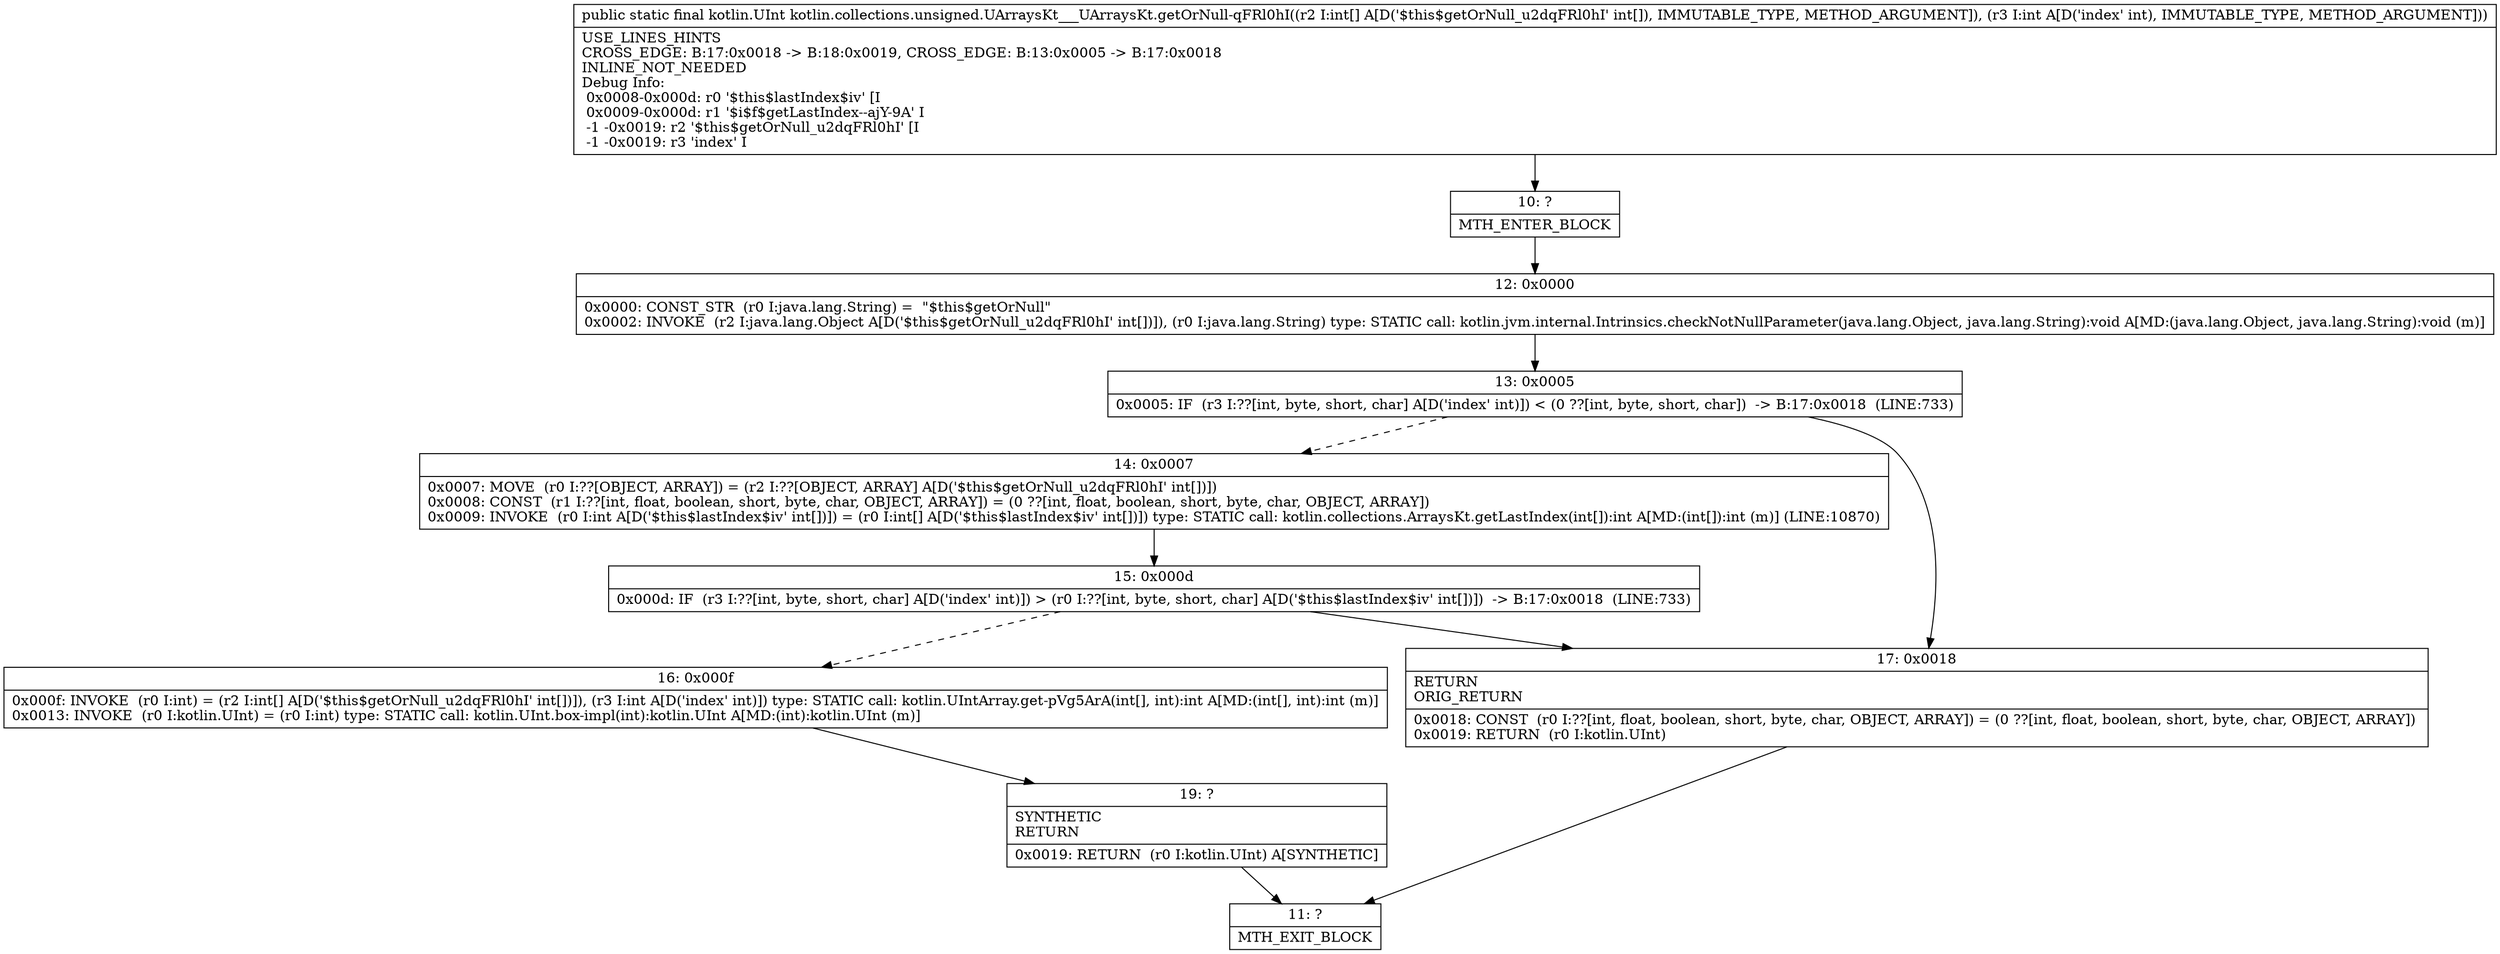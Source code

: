 digraph "CFG forkotlin.collections.unsigned.UArraysKt___UArraysKt.getOrNull\-qFRl0hI([II)Lkotlin\/UInt;" {
Node_10 [shape=record,label="{10\:\ ?|MTH_ENTER_BLOCK\l}"];
Node_12 [shape=record,label="{12\:\ 0x0000|0x0000: CONST_STR  (r0 I:java.lang.String) =  \"$this$getOrNull\" \l0x0002: INVOKE  (r2 I:java.lang.Object A[D('$this$getOrNull_u2dqFRl0hI' int[])]), (r0 I:java.lang.String) type: STATIC call: kotlin.jvm.internal.Intrinsics.checkNotNullParameter(java.lang.Object, java.lang.String):void A[MD:(java.lang.Object, java.lang.String):void (m)]\l}"];
Node_13 [shape=record,label="{13\:\ 0x0005|0x0005: IF  (r3 I:??[int, byte, short, char] A[D('index' int)]) \< (0 ??[int, byte, short, char])  \-\> B:17:0x0018  (LINE:733)\l}"];
Node_14 [shape=record,label="{14\:\ 0x0007|0x0007: MOVE  (r0 I:??[OBJECT, ARRAY]) = (r2 I:??[OBJECT, ARRAY] A[D('$this$getOrNull_u2dqFRl0hI' int[])]) \l0x0008: CONST  (r1 I:??[int, float, boolean, short, byte, char, OBJECT, ARRAY]) = (0 ??[int, float, boolean, short, byte, char, OBJECT, ARRAY]) \l0x0009: INVOKE  (r0 I:int A[D('$this$lastIndex$iv' int[])]) = (r0 I:int[] A[D('$this$lastIndex$iv' int[])]) type: STATIC call: kotlin.collections.ArraysKt.getLastIndex(int[]):int A[MD:(int[]):int (m)] (LINE:10870)\l}"];
Node_15 [shape=record,label="{15\:\ 0x000d|0x000d: IF  (r3 I:??[int, byte, short, char] A[D('index' int)]) \> (r0 I:??[int, byte, short, char] A[D('$this$lastIndex$iv' int[])])  \-\> B:17:0x0018  (LINE:733)\l}"];
Node_16 [shape=record,label="{16\:\ 0x000f|0x000f: INVOKE  (r0 I:int) = (r2 I:int[] A[D('$this$getOrNull_u2dqFRl0hI' int[])]), (r3 I:int A[D('index' int)]) type: STATIC call: kotlin.UIntArray.get\-pVg5ArA(int[], int):int A[MD:(int[], int):int (m)]\l0x0013: INVOKE  (r0 I:kotlin.UInt) = (r0 I:int) type: STATIC call: kotlin.UInt.box\-impl(int):kotlin.UInt A[MD:(int):kotlin.UInt (m)]\l}"];
Node_19 [shape=record,label="{19\:\ ?|SYNTHETIC\lRETURN\l|0x0019: RETURN  (r0 I:kotlin.UInt) A[SYNTHETIC]\l}"];
Node_11 [shape=record,label="{11\:\ ?|MTH_EXIT_BLOCK\l}"];
Node_17 [shape=record,label="{17\:\ 0x0018|RETURN\lORIG_RETURN\l|0x0018: CONST  (r0 I:??[int, float, boolean, short, byte, char, OBJECT, ARRAY]) = (0 ??[int, float, boolean, short, byte, char, OBJECT, ARRAY]) \l0x0019: RETURN  (r0 I:kotlin.UInt) \l}"];
MethodNode[shape=record,label="{public static final kotlin.UInt kotlin.collections.unsigned.UArraysKt___UArraysKt.getOrNull\-qFRl0hI((r2 I:int[] A[D('$this$getOrNull_u2dqFRl0hI' int[]), IMMUTABLE_TYPE, METHOD_ARGUMENT]), (r3 I:int A[D('index' int), IMMUTABLE_TYPE, METHOD_ARGUMENT]))  | USE_LINES_HINTS\lCROSS_EDGE: B:17:0x0018 \-\> B:18:0x0019, CROSS_EDGE: B:13:0x0005 \-\> B:17:0x0018\lINLINE_NOT_NEEDED\lDebug Info:\l  0x0008\-0x000d: r0 '$this$lastIndex$iv' [I\l  0x0009\-0x000d: r1 '$i$f$getLastIndex\-\-ajY\-9A' I\l  \-1 \-0x0019: r2 '$this$getOrNull_u2dqFRl0hI' [I\l  \-1 \-0x0019: r3 'index' I\l}"];
MethodNode -> Node_10;Node_10 -> Node_12;
Node_12 -> Node_13;
Node_13 -> Node_14[style=dashed];
Node_13 -> Node_17;
Node_14 -> Node_15;
Node_15 -> Node_16[style=dashed];
Node_15 -> Node_17;
Node_16 -> Node_19;
Node_19 -> Node_11;
Node_17 -> Node_11;
}

